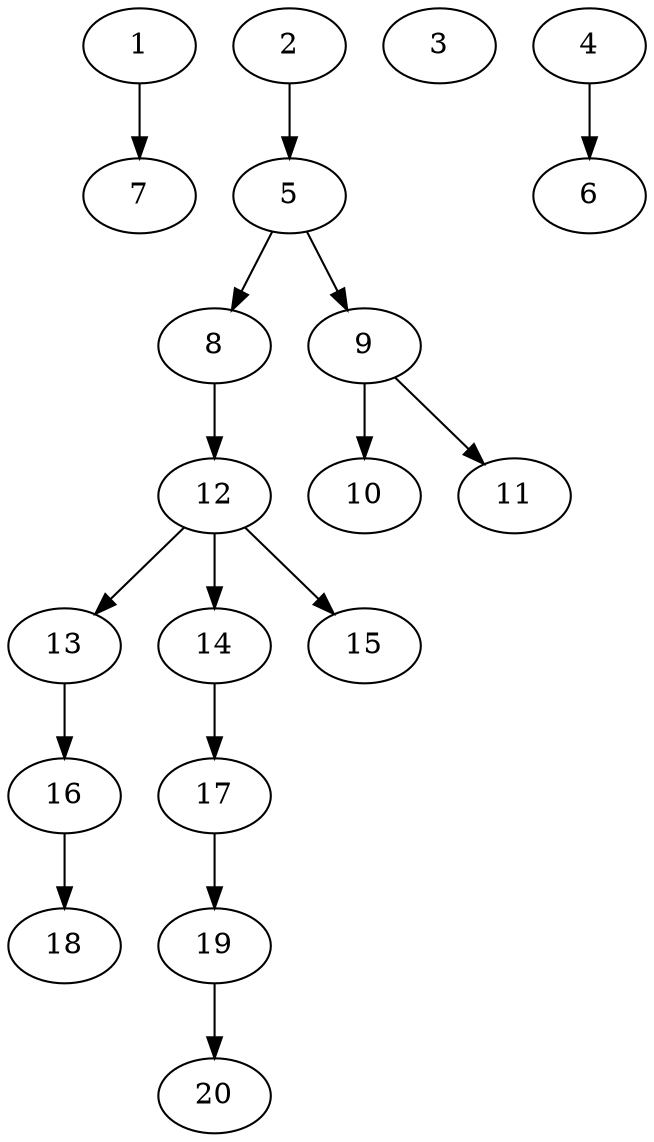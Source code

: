 // DAG (tier=1-easy, mode=compute, n=20, ccr=0.291, fat=0.439, density=0.293, regular=0.604, jump=0.092, mindata=262144, maxdata=2097152)
// DAG automatically generated by daggen at Sun Aug 24 16:33:32 2025
// /home/ermia/Project/Environments/daggen/bin/daggen --dot --ccr 0.291 --fat 0.439 --regular 0.604 --density 0.293 --jump 0.092 --mindata 262144 --maxdata 2097152 -n 20 
digraph G {
  1 [size="338786119588799", alpha="0.05", expect_size="169393059794399"]
  1 -> 7 [size ="25807686729728"]
  2 [size="8850218200072192000", alpha="0.02", expect_size="4425109100036096000"]
  2 -> 5 [size ="34228876083200"]
  3 [size="892745549761475", alpha="0.19", expect_size="446372774880737"]
  4 [size="226641618717626", alpha="0.01", expect_size="113320809358813"]
  4 -> 6 [size ="15905882898432"]
  5 [size="65778697151123896", alpha="0.03", expect_size="32889348575561948"]
  5 -> 8 [size ="26787920740352"]
  5 -> 9 [size ="26787920740352"]
  6 [size="2359010787328000000", alpha="0.10", expect_size="1179505393664000000"]
  7 [size="49288680026548480", alpha="0.10", expect_size="24644340013274240"]
  8 [size="965162816928650", alpha="0.14", expect_size="482581408464325"]
  8 -> 12 [size ="26608337420288"]
  9 [size="31452024751541944", alpha="0.12", expect_size="15726012375770972"]
  9 -> 10 [size ="14705028497408"]
  9 -> 11 [size ="14705028497408"]
  10 [size="122216343578371", alpha="0.01", expect_size="61108171789185"]
  11 [size="83456090513016", alpha="0.19", expect_size="41728045256508"]
  12 [size="311511323689091072", alpha="0.02", expect_size="155755661844545536"]
  12 -> 13 [size ="3676257124352"]
  12 -> 14 [size ="3676257124352"]
  12 -> 15 [size ="3676257124352"]
  13 [size="9967697148974676", alpha="0.02", expect_size="4983848574487338"]
  13 -> 16 [size ="11463544537088"]
  14 [size="236597791147687936", alpha="0.01", expect_size="118298895573843968"]
  14 -> 17 [size ="3060298416128"]
  15 [size="363578508917604352", alpha="0.02", expect_size="181789254458802176"]
  16 [size="24749428817565100", alpha="0.03", expect_size="12374714408782550"]
  16 -> 18 [size ="12465144332288"]
  17 [size="23867718150914376", alpha="0.13", expect_size="11933859075457188"]
  17 -> 19 [size ="12079595520000"]
  18 [size="535026753562680", alpha="0.00", expect_size="267513376781340"]
  19 [size="1536992039080558592", alpha="0.14", expect_size="768496019540279296"]
  19 -> 20 [size ="10654614290432"]
  20 [size="419295282620843", alpha="0.17", expect_size="209647641310421"]
}